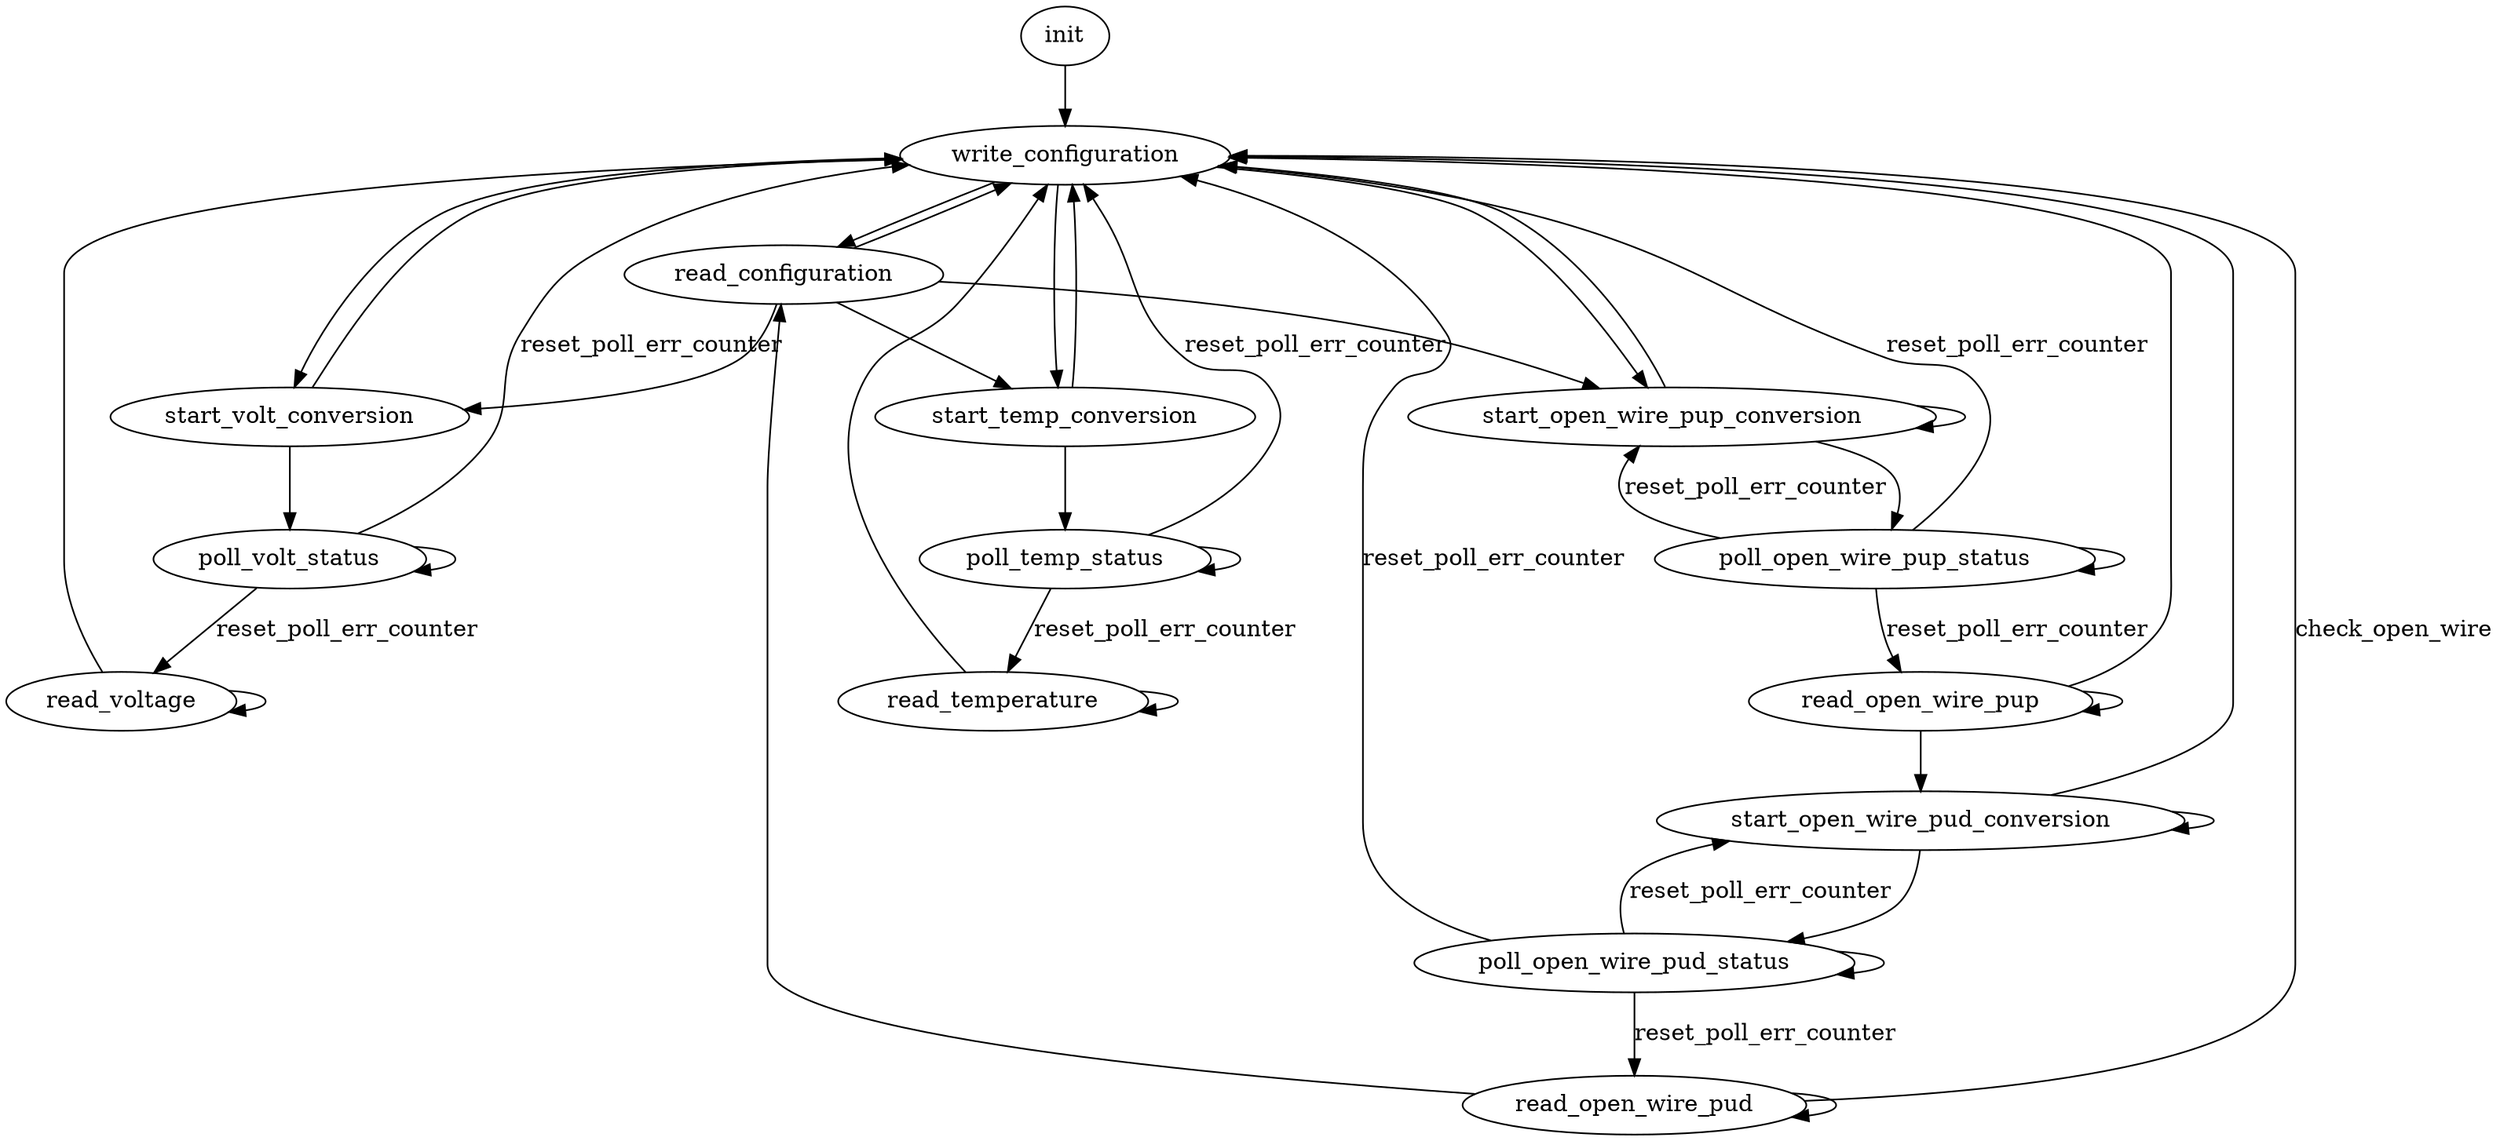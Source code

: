 digraph "fsm" {
    bgcolor="white"
    layout="dot"
    center=true
    concentrate=false
    // splines="ortho"

    /* Main operations */
    init
    write_configuration
    read_configuration

    /* Read voltages */
    start_volt_conversion
    poll_volt_status
    read_voltage

    /* Read temperatures */
    start_temp_conversion
    poll_temp_status
    read_temperature

    /* Open wire */
    start_open_wire_pup_conversion
    poll_open_wire_pup_status
    read_open_wire_pup
    start_open_wire_pud_conversion
    poll_open_wire_pud_status
    read_open_wire_pud
    
    /* Initialization */
    init -> write_configuration

    /* Main operations */
    write_configuration -> read_configuration
    write_configuration -> start_volt_conversion
    write_configuration -> start_temp_conversion
    write_configuration -> start_open_wire_pup_conversion

    read_configuration -> write_configuration
    read_configuration -> start_volt_conversion
    read_configuration -> start_temp_conversion
    read_configuration -> start_open_wire_pup_conversion

    /* Read voltages */
    start_volt_conversion -> poll_volt_status 
    start_volt_conversion -> write_configuration

    poll_volt_status -> poll_volt_status
    poll_volt_status -> read_voltage [label="reset_poll_err_counter"]
    poll_volt_status -> write_configuration [label="reset_poll_err_counter"]

    read_voltage -> read_voltage
    read_voltage -> write_configuration

    /* Read temperatures */
    start_temp_conversion -> poll_temp_status
    start_temp_conversion -> write_configuration

    poll_temp_status -> poll_temp_status
    poll_temp_status -> read_temperature [label="reset_poll_err_counter"]
    poll_temp_status -> write_configuration [label="reset_poll_err_counter"]

    read_temperature -> read_temperature
    read_temperature -> write_configuration

    /* Open wire */
    start_open_wire_pup_conversion -> start_open_wire_pup_conversion
    start_open_wire_pup_conversion -> poll_open_wire_pup_status
    start_open_wire_pup_conversion -> write_configuration

    poll_open_wire_pup_status -> poll_open_wire_pup_status
    poll_open_wire_pup_status -> start_open_wire_pup_conversion [label="reset_poll_err_counter"]
    poll_open_wire_pup_status -> read_open_wire_pup [label="reset_poll_err_counter"]
    poll_open_wire_pup_status -> write_configuration [label="reset_poll_err_counter"]

    read_open_wire_pup -> read_open_wire_pup
    read_open_wire_pup -> start_open_wire_pud_conversion
    read_open_wire_pup -> write_configuration

    start_open_wire_pud_conversion -> start_open_wire_pud_conversion
    start_open_wire_pud_conversion -> poll_open_wire_pud_status
    start_open_wire_pud_conversion -> write_configuration

    poll_open_wire_pud_status -> start_open_wire_pud_conversion [label="reset_poll_err_counter"]
    poll_open_wire_pud_status -> poll_open_wire_pud_status
    poll_open_wire_pud_status -> read_open_wire_pud [label="reset_poll_err_counter"]
    poll_open_wire_pud_status -> write_configuration [label="reset_poll_err_counter"]

    read_open_wire_pud -> read_open_wire_pud
    read_open_wire_pud -> write_configuration [label="check_open_wire"]
    read_open_wire_pud -> read_configuration
}
